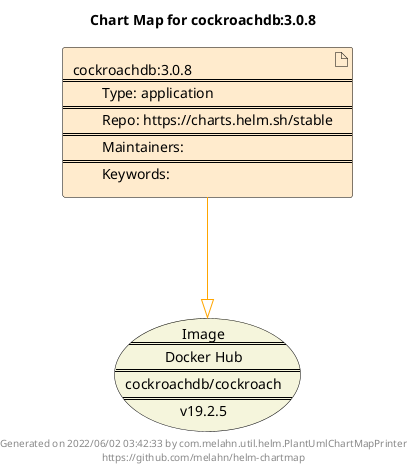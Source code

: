 @startuml
skinparam linetype ortho
skinparam backgroundColor white
skinparam usecaseBorderColor black
skinparam usecaseArrowColor LightSlateGray
skinparam artifactBorderColor black
skinparam artifactArrowColor LightSlateGray

title Chart Map for cockroachdb:3.0.8

'There is one referenced Helm Chart
artifact "cockroachdb:3.0.8\n====\n\tType: application\n====\n\tRepo: https://charts.helm.sh/stable\n====\n\tMaintainers: \n====\n\tKeywords: " as cockroachdb_3_0_8 #BlanchedAlmond

'There is one referenced Docker Image
usecase "Image\n====\nDocker Hub\n====\ncockroachdb/cockroach\n====\nv19.2.5" as cockroachdb_cockroach_v19_2_5 #Beige

'Chart Dependencies
cockroachdb_3_0_8--[#orange]-|>cockroachdb_cockroach_v19_2_5

center footer Generated on 2022/06/02 03:42:33 by com.melahn.util.helm.PlantUmlChartMapPrinter\nhttps://github.com/melahn/helm-chartmap
@enduml
